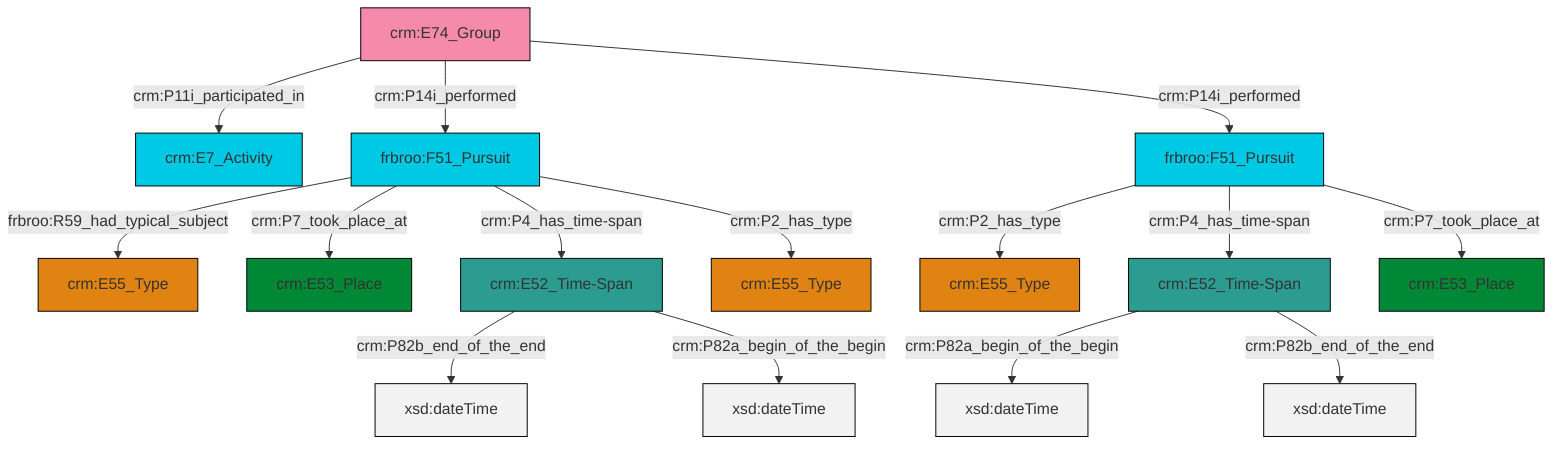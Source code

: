 graph TD
classDef Literal fill:#f2f2f2,stroke:#000000;
classDef CRM_Entity fill:#FFFFFF,stroke:#000000;
classDef Temporal_Entity fill:#00C9E6, stroke:#000000;
classDef Type fill:#E18312, stroke:#000000;
classDef Time-Span fill:#2C9C91, stroke:#000000;
classDef Appellation fill:#FFEB7F, stroke:#000000;
classDef Place fill:#008836, stroke:#000000;
classDef Persistent_Item fill:#B266B2, stroke:#000000;
classDef Conceptual_Object fill:#FFD700, stroke:#000000;
classDef Physical_Thing fill:#D2B48C, stroke:#000000;
classDef Actor fill:#f58aad, stroke:#000000;
classDef PC_Classes fill:#4ce600, stroke:#000000;
classDef Multi fill:#cccccc,stroke:#000000;

0["frbroo:F51_Pursuit"]:::Temporal_Entity -->|crm:P2_has_type| 1["crm:E55_Type"]:::Type
2["crm:E52_Time-Span"]:::Time-Span -->|crm:P82a_begin_of_the_begin| 3[xsd:dateTime]:::Literal
6["crm:E52_Time-Span"]:::Time-Span -->|crm:P82b_end_of_the_end| 7[xsd:dateTime]:::Literal
0["frbroo:F51_Pursuit"]:::Temporal_Entity -->|crm:P4_has_time-span| 2["crm:E52_Time-Span"]:::Time-Span
9["frbroo:F51_Pursuit"]:::Temporal_Entity -->|frbroo:R59_had_typical_subject| 4["crm:E55_Type"]:::Type
10["crm:E74_Group"]:::Actor -->|crm:P11i_participated_in| 11["crm:E7_Activity"]:::Temporal_Entity
6["crm:E52_Time-Span"]:::Time-Span -->|crm:P82a_begin_of_the_begin| 12[xsd:dateTime]:::Literal
0["frbroo:F51_Pursuit"]:::Temporal_Entity -->|crm:P7_took_place_at| 15["crm:E53_Place"]:::Place
10["crm:E74_Group"]:::Actor -->|crm:P14i_performed| 9["frbroo:F51_Pursuit"]:::Temporal_Entity
9["frbroo:F51_Pursuit"]:::Temporal_Entity -->|crm:P7_took_place_at| 18["crm:E53_Place"]:::Place
10["crm:E74_Group"]:::Actor -->|crm:P14i_performed| 0["frbroo:F51_Pursuit"]:::Temporal_Entity
2["crm:E52_Time-Span"]:::Time-Span -->|crm:P82b_end_of_the_end| 19[xsd:dateTime]:::Literal
9["frbroo:F51_Pursuit"]:::Temporal_Entity -->|crm:P4_has_time-span| 6["crm:E52_Time-Span"]:::Time-Span
9["frbroo:F51_Pursuit"]:::Temporal_Entity -->|crm:P2_has_type| 16["crm:E55_Type"]:::Type